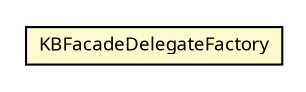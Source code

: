 #!/usr/local/bin/dot
#
# Class diagram 
# Generated by UMLGraph version R5_6 (http://www.umlgraph.org/)
#

digraph G {
	edge [fontname="Trebuchet MS",fontsize=10,labelfontname="Trebuchet MS",labelfontsize=10];
	node [fontname="Trebuchet MS",fontsize=10,shape=plaintext];
	nodesep=0.25;
	ranksep=0.5;
	// se.cambio.cds.model.facade.kb.delegate.KBFacadeDelegateFactory
	c245520 [label=<<table title="se.cambio.cds.model.facade.kb.delegate.KBFacadeDelegateFactory" border="0" cellborder="1" cellspacing="0" cellpadding="2" port="p" bgcolor="lemonChiffon" href="./KBFacadeDelegateFactory.html">
		<tr><td><table border="0" cellspacing="0" cellpadding="1">
<tr><td align="center" balign="center"><font face="Trebuchet MS"> KBFacadeDelegateFactory </font></td></tr>
		</table></td></tr>
		</table>>, URL="./KBFacadeDelegateFactory.html", fontname="Trebuchet MS", fontcolor="black", fontsize=9.0];
}

